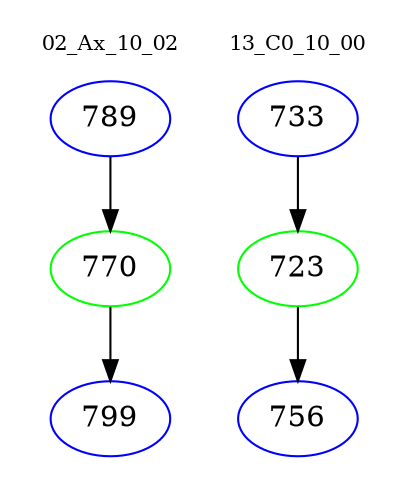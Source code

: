 digraph{
subgraph cluster_0 {
color = white
label = "02_Ax_10_02";
fontsize=10;
T0_789 [label="789", color="blue"]
T0_789 -> T0_770 [color="black"]
T0_770 [label="770", color="green"]
T0_770 -> T0_799 [color="black"]
T0_799 [label="799", color="blue"]
}
subgraph cluster_1 {
color = white
label = "13_C0_10_00";
fontsize=10;
T1_733 [label="733", color="blue"]
T1_733 -> T1_723 [color="black"]
T1_723 [label="723", color="green"]
T1_723 -> T1_756 [color="black"]
T1_756 [label="756", color="blue"]
}
}
